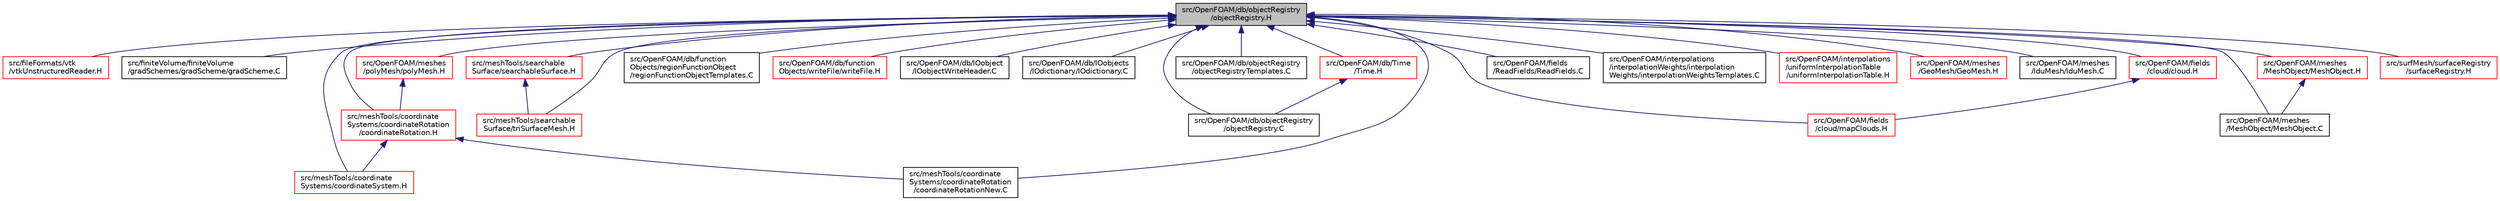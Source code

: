 digraph "src/OpenFOAM/db/objectRegistry/objectRegistry.H"
{
  bgcolor="transparent";
  edge [fontname="Helvetica",fontsize="10",labelfontname="Helvetica",labelfontsize="10"];
  node [fontname="Helvetica",fontsize="10",shape=record];
  Node85 [label="src/OpenFOAM/db/objectRegistry\l/objectRegistry.H",height=0.2,width=0.4,color="black", fillcolor="grey75", style="filled", fontcolor="black"];
  Node85 -> Node86 [dir="back",color="midnightblue",fontsize="10",style="solid",fontname="Helvetica"];
  Node86 [label="src/fileFormats/vtk\l/vtkUnstructuredReader.H",height=0.2,width=0.4,color="red",URL="$a01211.html"];
  Node85 -> Node91 [dir="back",color="midnightblue",fontsize="10",style="solid",fontname="Helvetica"];
  Node91 [label="src/finiteVolume/finiteVolume\l/gradSchemes/gradScheme/gradScheme.C",height=0.2,width=0.4,color="black",URL="$a03284.html"];
  Node85 -> Node92 [dir="back",color="midnightblue",fontsize="10",style="solid",fontname="Helvetica"];
  Node92 [label="src/meshTools/coordinate\lSystems/coordinateSystem.H",height=0.2,width=0.4,color="red",URL="$a08207.html"];
  Node85 -> Node212 [dir="back",color="midnightblue",fontsize="10",style="solid",fontname="Helvetica"];
  Node212 [label="src/meshTools/coordinate\lSystems/coordinateRotation\l/coordinateRotation.H",height=0.2,width=0.4,color="red",URL="$a08180.html"];
  Node212 -> Node92 [dir="back",color="midnightblue",fontsize="10",style="solid",fontname="Helvetica"];
  Node212 -> Node217 [dir="back",color="midnightblue",fontsize="10",style="solid",fontname="Helvetica"];
  Node217 [label="src/meshTools/coordinate\lSystems/coordinateRotation\l/coordinateRotationNew.C",height=0.2,width=0.4,color="black",URL="$a08183.html"];
  Node85 -> Node217 [dir="back",color="midnightblue",fontsize="10",style="solid",fontname="Helvetica"];
  Node85 -> Node223 [dir="back",color="midnightblue",fontsize="10",style="solid",fontname="Helvetica"];
  Node223 [label="src/meshTools/searchable\lSurface/searchableSurface.H",height=0.2,width=0.4,color="red",URL="$a08513.html"];
  Node223 -> Node520 [dir="back",color="midnightblue",fontsize="10",style="solid",fontname="Helvetica"];
  Node520 [label="src/meshTools/searchable\lSurface/triSurfaceMesh.H",height=0.2,width=0.4,color="red",URL="$a08543.html"];
  Node85 -> Node520 [dir="back",color="midnightblue",fontsize="10",style="solid",fontname="Helvetica"];
  Node85 -> Node589 [dir="back",color="midnightblue",fontsize="10",style="solid",fontname="Helvetica"];
  Node589 [label="src/OpenFOAM/db/function\lObjects/regionFunctionObject\l/regionFunctionObjectTemplates.C",height=0.2,width=0.4,color="black",URL="$a09680.html"];
  Node85 -> Node590 [dir="back",color="midnightblue",fontsize="10",style="solid",fontname="Helvetica"];
  Node590 [label="src/OpenFOAM/db/function\lObjects/writeFile/writeFile.H",height=0.2,width=0.4,color="red",URL="$a09704.html"];
  Node85 -> Node624 [dir="back",color="midnightblue",fontsize="10",style="solid",fontname="Helvetica"];
  Node624 [label="src/OpenFOAM/db/IOobject\l/IOobjectWriteHeader.C",height=0.2,width=0.4,color="black",URL="$a09725.html",tooltip="Writes the header description of the File to the stream associated with the File. ..."];
  Node85 -> Node625 [dir="back",color="midnightblue",fontsize="10",style="solid",fontname="Helvetica"];
  Node625 [label="src/OpenFOAM/db/IOobjects\l/IOdictionary/IOdictionary.C",height=0.2,width=0.4,color="black",URL="$a09746.html"];
  Node85 -> Node626 [dir="back",color="midnightblue",fontsize="10",style="solid",fontname="Helvetica"];
  Node626 [label="src/OpenFOAM/db/objectRegistry\l/objectRegistry.C",height=0.2,width=0.4,color="black",URL="$a09965.html"];
  Node85 -> Node627 [dir="back",color="midnightblue",fontsize="10",style="solid",fontname="Helvetica"];
  Node627 [label="src/OpenFOAM/db/objectRegistry\l/objectRegistryTemplates.C",height=0.2,width=0.4,color="black",URL="$a09971.html"];
  Node85 -> Node628 [dir="back",color="midnightblue",fontsize="10",style="solid",fontname="Helvetica"];
  Node628 [label="src/OpenFOAM/db/Time\l/Time.H",height=0.2,width=0.4,color="red",URL="$a10025.html"];
  Node628 -> Node626 [dir="back",color="midnightblue",fontsize="10",style="solid",fontname="Helvetica"];
  Node85 -> Node1079 [dir="back",color="midnightblue",fontsize="10",style="solid",fontname="Helvetica"];
  Node1079 [label="src/OpenFOAM/fields\l/cloud/cloud.H",height=0.2,width=0.4,color="red",URL="$a10115.html"];
  Node1079 -> Node1088 [dir="back",color="midnightblue",fontsize="10",style="solid",fontname="Helvetica"];
  Node1088 [label="src/OpenFOAM/fields\l/cloud/mapClouds.H",height=0.2,width=0.4,color="red",URL="$a10118.html",tooltip="Generic Geometric field mapper. For \"real\" mapping, add template specialisations for mapping of inter..."];
  Node85 -> Node1088 [dir="back",color="midnightblue",fontsize="10",style="solid",fontname="Helvetica"];
  Node85 -> Node1092 [dir="back",color="midnightblue",fontsize="10",style="solid",fontname="Helvetica"];
  Node1092 [label="src/OpenFOAM/fields\l/ReadFields/ReadFields.C",height=0.2,width=0.4,color="black",URL="$a10886.html"];
  Node85 -> Node1093 [dir="back",color="midnightblue",fontsize="10",style="solid",fontname="Helvetica"];
  Node1093 [label="src/OpenFOAM/interpolations\l/interpolationWeights/interpolation\lWeights/interpolationWeightsTemplates.C",height=0.2,width=0.4,color="black",URL="$a11195.html"];
  Node85 -> Node1094 [dir="back",color="midnightblue",fontsize="10",style="solid",fontname="Helvetica"];
  Node1094 [label="src/OpenFOAM/interpolations\l/uniformInterpolationTable\l/uniformInterpolationTable.H",height=0.2,width=0.4,color="red",URL="$a11240.html"];
  Node85 -> Node1101 [dir="back",color="midnightblue",fontsize="10",style="solid",fontname="Helvetica"];
  Node1101 [label="src/OpenFOAM/meshes\l/GeoMesh/GeoMesh.H",height=0.2,width=0.4,color="red",URL="$a11882.html"];
  Node85 -> Node2434 [dir="back",color="midnightblue",fontsize="10",style="solid",fontname="Helvetica"];
  Node2434 [label="src/OpenFOAM/meshes\l/lduMesh/lduMesh.C",height=0.2,width=0.4,color="black",URL="$a11909.html"];
  Node85 -> Node2435 [dir="back",color="midnightblue",fontsize="10",style="solid",fontname="Helvetica"];
  Node2435 [label="src/OpenFOAM/meshes\l/MeshObject/MeshObject.H",height=0.2,width=0.4,color="red",URL="$a11933.html"];
  Node2435 -> Node2502 [dir="back",color="midnightblue",fontsize="10",style="solid",fontname="Helvetica"];
  Node2502 [label="src/OpenFOAM/meshes\l/MeshObject/MeshObject.C",height=0.2,width=0.4,color="black",URL="$a11927.html"];
  Node85 -> Node2502 [dir="back",color="midnightblue",fontsize="10",style="solid",fontname="Helvetica"];
  Node85 -> Node2505 [dir="back",color="midnightblue",fontsize="10",style="solid",fontname="Helvetica"];
  Node2505 [label="src/OpenFOAM/meshes\l/polyMesh/polyMesh.H",height=0.2,width=0.4,color="red",URL="$a12398.html"];
  Node2505 -> Node212 [dir="back",color="midnightblue",fontsize="10",style="solid",fontname="Helvetica"];
  Node85 -> Node3005 [dir="back",color="midnightblue",fontsize="10",style="solid",fontname="Helvetica"];
  Node3005 [label="src/surfMesh/surfaceRegistry\l/surfaceRegistry.H",height=0.2,width=0.4,color="red",URL="$a15593.html"];
}
